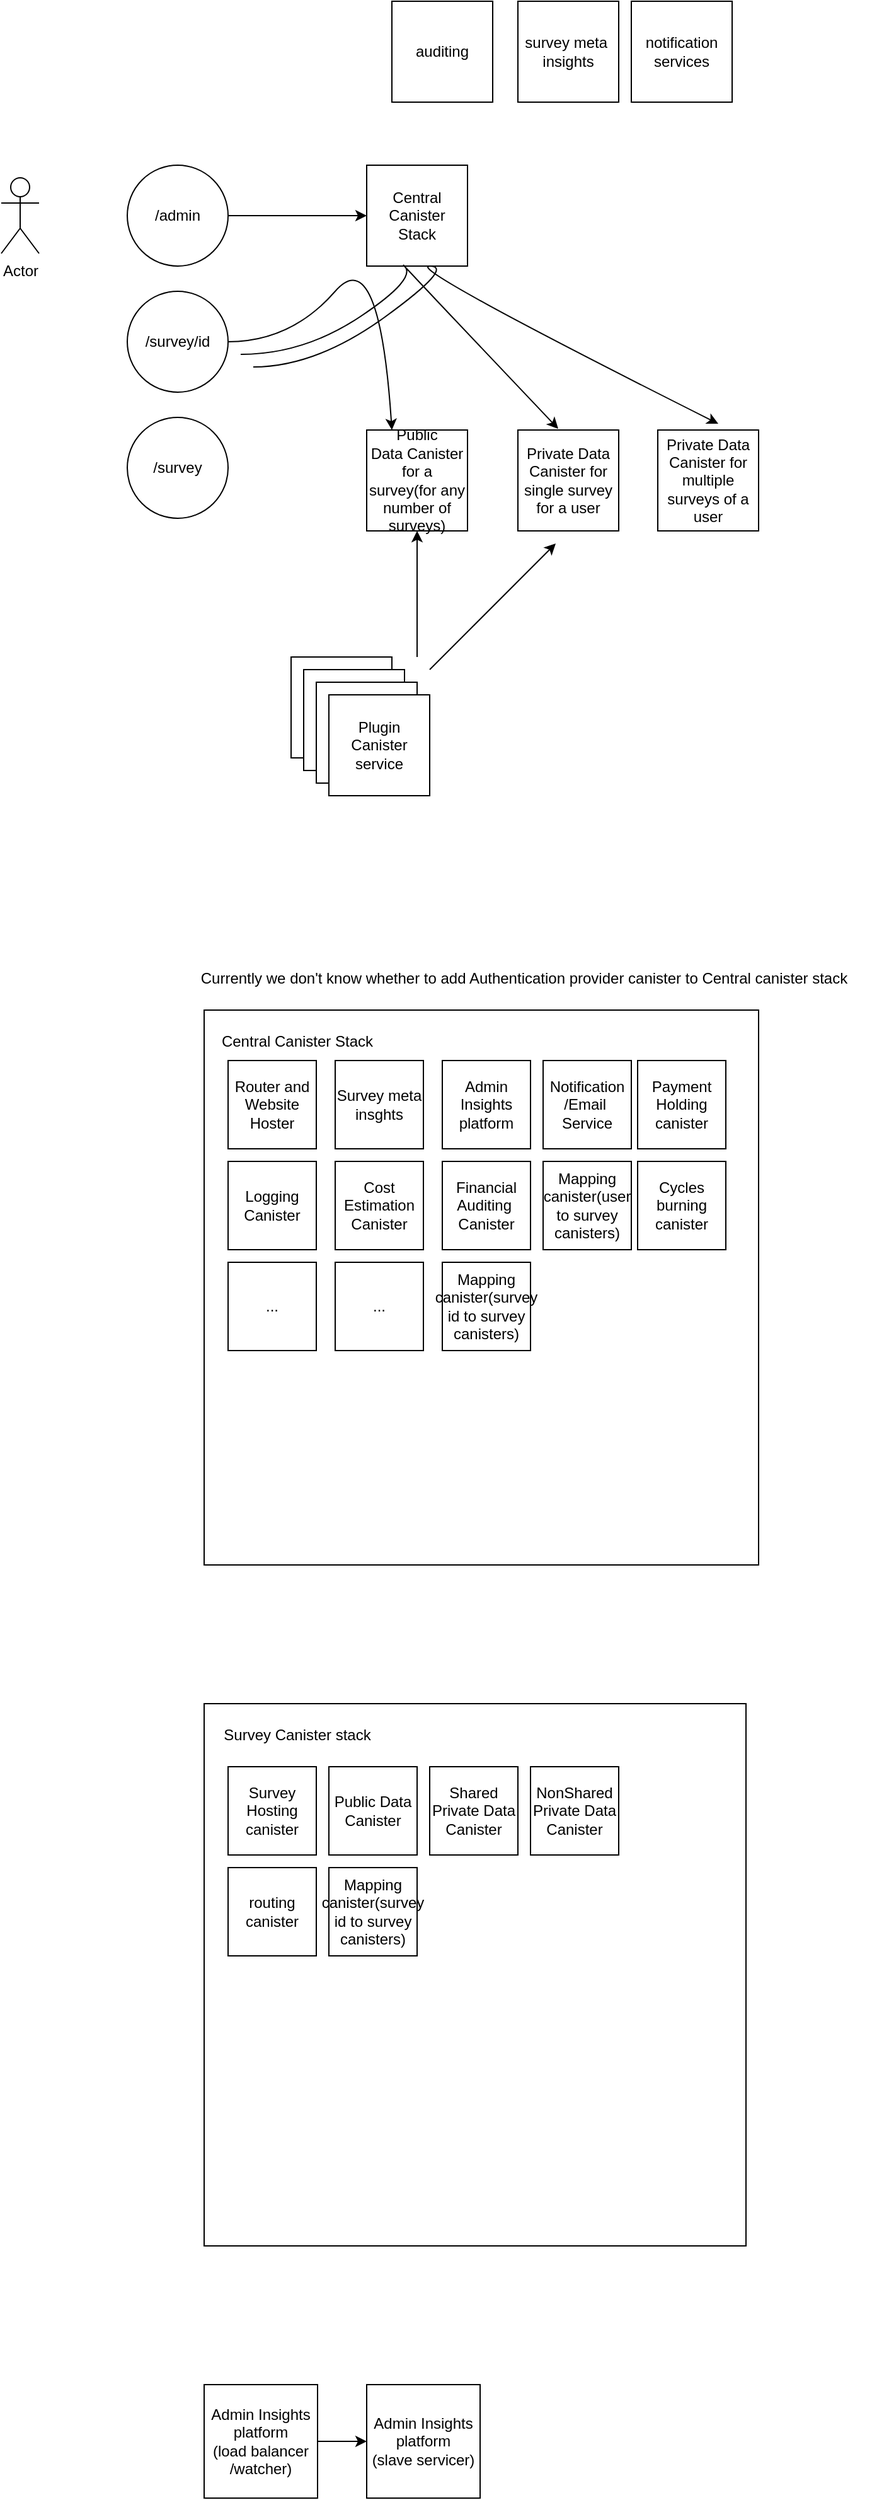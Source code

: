 <mxfile version="16.0.0" type="github">
  <diagram id="7NAlfg4iTmrK7nSItmeB" name="Page-1">
    <mxGraphModel dx="1186" dy="614" grid="1" gridSize="10" guides="1" tooltips="1" connect="1" arrows="1" fold="1" page="1" pageScale="1" pageWidth="850" pageHeight="1100" math="0" shadow="0">
      <root>
        <mxCell id="0" />
        <mxCell id="1" parent="0" />
        <mxCell id="pX9hVj9UVFLZUOQtLVUP-1" value="Actor" style="shape=umlActor;verticalLabelPosition=bottom;verticalAlign=top;html=1;outlineConnect=0;" vertex="1" parent="1">
          <mxGeometry x="30" y="240" width="30" height="60" as="geometry" />
        </mxCell>
        <mxCell id="pX9hVj9UVFLZUOQtLVUP-2" value="Central Canister Stack" style="whiteSpace=wrap;html=1;aspect=fixed;" vertex="1" parent="1">
          <mxGeometry x="320" y="230" width="80" height="80" as="geometry" />
        </mxCell>
        <mxCell id="pX9hVj9UVFLZUOQtLVUP-15" value="Public &lt;br&gt;Data Canister for a survey(for any number of surveys)" style="whiteSpace=wrap;html=1;aspect=fixed;" vertex="1" parent="1">
          <mxGeometry x="320" y="440" width="80" height="80" as="geometry" />
        </mxCell>
        <mxCell id="pX9hVj9UVFLZUOQtLVUP-16" value="/admin" style="ellipse;whiteSpace=wrap;html=1;aspect=fixed;" vertex="1" parent="1">
          <mxGeometry x="130" y="230" width="80" height="80" as="geometry" />
        </mxCell>
        <mxCell id="pX9hVj9UVFLZUOQtLVUP-17" value="/survey/id" style="ellipse;whiteSpace=wrap;html=1;aspect=fixed;" vertex="1" parent="1">
          <mxGeometry x="130" y="330" width="80" height="80" as="geometry" />
        </mxCell>
        <mxCell id="pX9hVj9UVFLZUOQtLVUP-20" value="/survey" style="ellipse;whiteSpace=wrap;html=1;aspect=fixed;" vertex="1" parent="1">
          <mxGeometry x="130" y="430" width="80" height="80" as="geometry" />
        </mxCell>
        <mxCell id="pX9hVj9UVFLZUOQtLVUP-22" value="Private Data Canister for single survey for a user" style="whiteSpace=wrap;html=1;aspect=fixed;" vertex="1" parent="1">
          <mxGeometry x="440" y="440" width="80" height="80" as="geometry" />
        </mxCell>
        <mxCell id="pX9hVj9UVFLZUOQtLVUP-23" value="Plugin Canister service" style="whiteSpace=wrap;html=1;aspect=fixed;" vertex="1" parent="1">
          <mxGeometry x="260" y="620" width="80" height="80" as="geometry" />
        </mxCell>
        <mxCell id="pX9hVj9UVFLZUOQtLVUP-24" value="Plugin Canister service" style="whiteSpace=wrap;html=1;aspect=fixed;" vertex="1" parent="1">
          <mxGeometry x="270" y="630" width="80" height="80" as="geometry" />
        </mxCell>
        <mxCell id="pX9hVj9UVFLZUOQtLVUP-25" value="Plugin Canister service" style="whiteSpace=wrap;html=1;aspect=fixed;" vertex="1" parent="1">
          <mxGeometry x="280" y="640" width="80" height="80" as="geometry" />
        </mxCell>
        <mxCell id="pX9hVj9UVFLZUOQtLVUP-26" value="Plugin Canister service" style="whiteSpace=wrap;html=1;aspect=fixed;" vertex="1" parent="1">
          <mxGeometry x="290" y="650" width="80" height="80" as="geometry" />
        </mxCell>
        <mxCell id="pX9hVj9UVFLZUOQtLVUP-27" value="" style="endArrow=classic;html=1;rounded=0;entryX=0.5;entryY=1;entryDx=0;entryDy=0;" edge="1" parent="1" target="pX9hVj9UVFLZUOQtLVUP-15">
          <mxGeometry width="50" height="50" relative="1" as="geometry">
            <mxPoint x="360" y="620" as="sourcePoint" />
            <mxPoint x="380" y="560" as="targetPoint" />
          </mxGeometry>
        </mxCell>
        <mxCell id="pX9hVj9UVFLZUOQtLVUP-28" value="" style="endArrow=classic;html=1;rounded=0;" edge="1" parent="1">
          <mxGeometry width="50" height="50" relative="1" as="geometry">
            <mxPoint x="370" y="630" as="sourcePoint" />
            <mxPoint x="470" y="530" as="targetPoint" />
          </mxGeometry>
        </mxCell>
        <mxCell id="pX9hVj9UVFLZUOQtLVUP-29" value="" style="endArrow=classic;html=1;rounded=0;" edge="1" parent="1" source="pX9hVj9UVFLZUOQtLVUP-16" target="pX9hVj9UVFLZUOQtLVUP-2">
          <mxGeometry width="50" height="50" relative="1" as="geometry">
            <mxPoint x="400" y="380" as="sourcePoint" />
            <mxPoint x="450" y="330" as="targetPoint" />
          </mxGeometry>
        </mxCell>
        <mxCell id="pX9hVj9UVFLZUOQtLVUP-35" value="auditing" style="whiteSpace=wrap;html=1;aspect=fixed;" vertex="1" parent="1">
          <mxGeometry x="340" y="100" width="80" height="80" as="geometry" />
        </mxCell>
        <mxCell id="pX9hVj9UVFLZUOQtLVUP-36" value="survey meta&amp;nbsp; insights" style="whiteSpace=wrap;html=1;aspect=fixed;" vertex="1" parent="1">
          <mxGeometry x="440" y="100" width="80" height="80" as="geometry" />
        </mxCell>
        <mxCell id="pX9hVj9UVFLZUOQtLVUP-38" value="" style="whiteSpace=wrap;html=1;aspect=fixed;" vertex="1" parent="1">
          <mxGeometry x="191" y="900" width="440" height="440" as="geometry" />
        </mxCell>
        <mxCell id="pX9hVj9UVFLZUOQtLVUP-37" value="notification services" style="whiteSpace=wrap;html=1;aspect=fixed;" vertex="1" parent="1">
          <mxGeometry x="530" y="100" width="80" height="80" as="geometry" />
        </mxCell>
        <mxCell id="pX9hVj9UVFLZUOQtLVUP-40" value="Central Canister Stack" style="text;html=1;strokeColor=none;fillColor=none;align=center;verticalAlign=middle;whiteSpace=wrap;rounded=0;" vertex="1" parent="1">
          <mxGeometry x="199.57" y="910" width="130" height="30" as="geometry" />
        </mxCell>
        <mxCell id="pX9hVj9UVFLZUOQtLVUP-41" value="Router and Website Hoster" style="whiteSpace=wrap;html=1;aspect=fixed;" vertex="1" parent="1">
          <mxGeometry x="210" y="940" width="70" height="70" as="geometry" />
        </mxCell>
        <mxCell id="pX9hVj9UVFLZUOQtLVUP-42" value="Survey meta insghts" style="whiteSpace=wrap;html=1;aspect=fixed;" vertex="1" parent="1">
          <mxGeometry x="295" y="940" width="70" height="70" as="geometry" />
        </mxCell>
        <mxCell id="pX9hVj9UVFLZUOQtLVUP-43" value="Admin Insights platform" style="whiteSpace=wrap;html=1;aspect=fixed;" vertex="1" parent="1">
          <mxGeometry x="380" y="940" width="70" height="70" as="geometry" />
        </mxCell>
        <mxCell id="pX9hVj9UVFLZUOQtLVUP-44" value="Notification /Email&amp;nbsp; Service" style="whiteSpace=wrap;html=1;aspect=fixed;" vertex="1" parent="1">
          <mxGeometry x="460" y="940" width="70" height="70" as="geometry" />
        </mxCell>
        <mxCell id="pX9hVj9UVFLZUOQtLVUP-45" value="Payment Holding canister" style="whiteSpace=wrap;html=1;aspect=fixed;" vertex="1" parent="1">
          <mxGeometry x="535" y="940" width="70" height="70" as="geometry" />
        </mxCell>
        <mxCell id="pX9hVj9UVFLZUOQtLVUP-46" value="Logging Canister" style="whiteSpace=wrap;html=1;aspect=fixed;" vertex="1" parent="1">
          <mxGeometry x="210" y="1020" width="70" height="70" as="geometry" />
        </mxCell>
        <mxCell id="pX9hVj9UVFLZUOQtLVUP-47" value="Cost Estimation Canister" style="whiteSpace=wrap;html=1;aspect=fixed;" vertex="1" parent="1">
          <mxGeometry x="295" y="1020" width="70" height="70" as="geometry" />
        </mxCell>
        <mxCell id="pX9hVj9UVFLZUOQtLVUP-48" value="Currently we don&#39;t know whether to add Authentication provider canister to Central canister stack" style="text;html=1;strokeColor=none;fillColor=none;align=center;verticalAlign=middle;whiteSpace=wrap;rounded=0;" vertex="1" parent="1">
          <mxGeometry x="170" y="860" width="550" height="30" as="geometry" />
        </mxCell>
        <mxCell id="pX9hVj9UVFLZUOQtLVUP-49" value="Financial Auditing&amp;nbsp; Canister" style="whiteSpace=wrap;html=1;aspect=fixed;" vertex="1" parent="1">
          <mxGeometry x="380" y="1020" width="70" height="70" as="geometry" />
        </mxCell>
        <mxCell id="pX9hVj9UVFLZUOQtLVUP-50" value="Mapping canister(user to survey canisters)" style="whiteSpace=wrap;html=1;aspect=fixed;" vertex="1" parent="1">
          <mxGeometry x="460" y="1020" width="70" height="70" as="geometry" />
        </mxCell>
        <mxCell id="pX9hVj9UVFLZUOQtLVUP-51" value="Cycles burning canister" style="whiteSpace=wrap;html=1;aspect=fixed;" vertex="1" parent="1">
          <mxGeometry x="535" y="1020" width="70" height="70" as="geometry" />
        </mxCell>
        <mxCell id="pX9hVj9UVFLZUOQtLVUP-52" value="..." style="whiteSpace=wrap;html=1;aspect=fixed;" vertex="1" parent="1">
          <mxGeometry x="210" y="1100" width="70" height="70" as="geometry" />
        </mxCell>
        <mxCell id="pX9hVj9UVFLZUOQtLVUP-54" value="" style="curved=1;endArrow=classic;html=1;rounded=0;entryX=0.25;entryY=0;entryDx=0;entryDy=0;" edge="1" parent="1" target="pX9hVj9UVFLZUOQtLVUP-15">
          <mxGeometry width="50" height="50" relative="1" as="geometry">
            <mxPoint x="210" y="370" as="sourcePoint" />
            <mxPoint x="260" y="320" as="targetPoint" />
            <Array as="points">
              <mxPoint x="260" y="370" />
              <mxPoint x="330" y="290" />
            </Array>
          </mxGeometry>
        </mxCell>
        <mxCell id="pX9hVj9UVFLZUOQtLVUP-56" value="" style="curved=1;endArrow=classic;html=1;rounded=0;entryX=0.4;entryY=-0.012;entryDx=0;entryDy=0;entryPerimeter=0;" edge="1" parent="1" target="pX9hVj9UVFLZUOQtLVUP-22">
          <mxGeometry width="50" height="50" relative="1" as="geometry">
            <mxPoint x="220" y="380" as="sourcePoint" />
            <mxPoint x="350" y="450" as="targetPoint" />
            <Array as="points">
              <mxPoint x="270" y="380" />
              <mxPoint x="360" y="320" />
              <mxPoint x="340" y="300" />
            </Array>
          </mxGeometry>
        </mxCell>
        <mxCell id="pX9hVj9UVFLZUOQtLVUP-57" value="Private Data Canister for multiple surveys of a user" style="whiteSpace=wrap;html=1;aspect=fixed;" vertex="1" parent="1">
          <mxGeometry x="551" y="440" width="80" height="80" as="geometry" />
        </mxCell>
        <mxCell id="pX9hVj9UVFLZUOQtLVUP-58" value="" style="curved=1;endArrow=classic;html=1;rounded=0;entryX=0.6;entryY=-0.062;entryDx=0;entryDy=0;entryPerimeter=0;" edge="1" parent="1" target="pX9hVj9UVFLZUOQtLVUP-57">
          <mxGeometry width="50" height="50" relative="1" as="geometry">
            <mxPoint x="230" y="390" as="sourcePoint" />
            <mxPoint x="482" y="449.04" as="targetPoint" />
            <Array as="points">
              <mxPoint x="280" y="390" />
              <mxPoint x="390" y="310" />
              <mxPoint x="350" y="310" />
            </Array>
          </mxGeometry>
        </mxCell>
        <mxCell id="pX9hVj9UVFLZUOQtLVUP-60" value="" style="whiteSpace=wrap;html=1;aspect=fixed;" vertex="1" parent="1">
          <mxGeometry x="191" y="1450" width="430" height="430" as="geometry" />
        </mxCell>
        <mxCell id="pX9hVj9UVFLZUOQtLVUP-61" value="Survey Canister stack" style="text;html=1;strokeColor=none;fillColor=none;align=center;verticalAlign=middle;whiteSpace=wrap;rounded=0;" vertex="1" parent="1">
          <mxGeometry x="194.57" y="1460" width="140" height="30" as="geometry" />
        </mxCell>
        <mxCell id="pX9hVj9UVFLZUOQtLVUP-63" value="Survey Hosting canister" style="whiteSpace=wrap;html=1;aspect=fixed;" vertex="1" parent="1">
          <mxGeometry x="210" y="1500" width="70" height="70" as="geometry" />
        </mxCell>
        <mxCell id="pX9hVj9UVFLZUOQtLVUP-65" value="Public Data Canister" style="whiteSpace=wrap;html=1;aspect=fixed;" vertex="1" parent="1">
          <mxGeometry x="290" y="1500" width="70" height="70" as="geometry" />
        </mxCell>
        <mxCell id="pX9hVj9UVFLZUOQtLVUP-66" value="Shared Private Data Canister" style="whiteSpace=wrap;html=1;aspect=fixed;" vertex="1" parent="1">
          <mxGeometry x="370" y="1500" width="70" height="70" as="geometry" />
        </mxCell>
        <mxCell id="pX9hVj9UVFLZUOQtLVUP-67" value="NonShared Private Data Canister" style="whiteSpace=wrap;html=1;aspect=fixed;" vertex="1" parent="1">
          <mxGeometry x="450" y="1500" width="70" height="70" as="geometry" />
        </mxCell>
        <mxCell id="pX9hVj9UVFLZUOQtLVUP-68" value="routing canister" style="whiteSpace=wrap;html=1;aspect=fixed;" vertex="1" parent="1">
          <mxGeometry x="210" y="1580" width="70" height="70" as="geometry" />
        </mxCell>
        <mxCell id="pX9hVj9UVFLZUOQtLVUP-69" value="Mapping canister(survey id to survey canisters)" style="whiteSpace=wrap;html=1;aspect=fixed;" vertex="1" parent="1">
          <mxGeometry x="380" y="1100" width="70" height="70" as="geometry" />
        </mxCell>
        <mxCell id="pX9hVj9UVFLZUOQtLVUP-70" value="Mapping canister(survey id to survey canisters)" style="whiteSpace=wrap;html=1;aspect=fixed;" vertex="1" parent="1">
          <mxGeometry x="290" y="1580" width="70" height="70" as="geometry" />
        </mxCell>
        <mxCell id="pX9hVj9UVFLZUOQtLVUP-72" value="Admin Insights platform&lt;br&gt;(load balancer&lt;br&gt;/watcher)" style="whiteSpace=wrap;html=1;aspect=fixed;" vertex="1" parent="1">
          <mxGeometry x="191" y="1990" width="90" height="90" as="geometry" />
        </mxCell>
        <mxCell id="pX9hVj9UVFLZUOQtLVUP-73" value="Admin Insights platform&lt;br&gt;(slave servicer)" style="whiteSpace=wrap;html=1;aspect=fixed;" vertex="1" parent="1">
          <mxGeometry x="320" y="1990" width="90" height="90" as="geometry" />
        </mxCell>
        <mxCell id="pX9hVj9UVFLZUOQtLVUP-74" value="" style="endArrow=classic;html=1;rounded=0;exitX=1;exitY=0.5;exitDx=0;exitDy=0;" edge="1" parent="1" source="pX9hVj9UVFLZUOQtLVUP-72" target="pX9hVj9UVFLZUOQtLVUP-73">
          <mxGeometry width="50" height="50" relative="1" as="geometry">
            <mxPoint x="386" y="1960" as="sourcePoint" />
            <mxPoint x="436" y="1910" as="targetPoint" />
          </mxGeometry>
        </mxCell>
        <mxCell id="pX9hVj9UVFLZUOQtLVUP-75" value="..." style="whiteSpace=wrap;html=1;aspect=fixed;" vertex="1" parent="1">
          <mxGeometry x="295" y="1100" width="70" height="70" as="geometry" />
        </mxCell>
      </root>
    </mxGraphModel>
  </diagram>
</mxfile>
